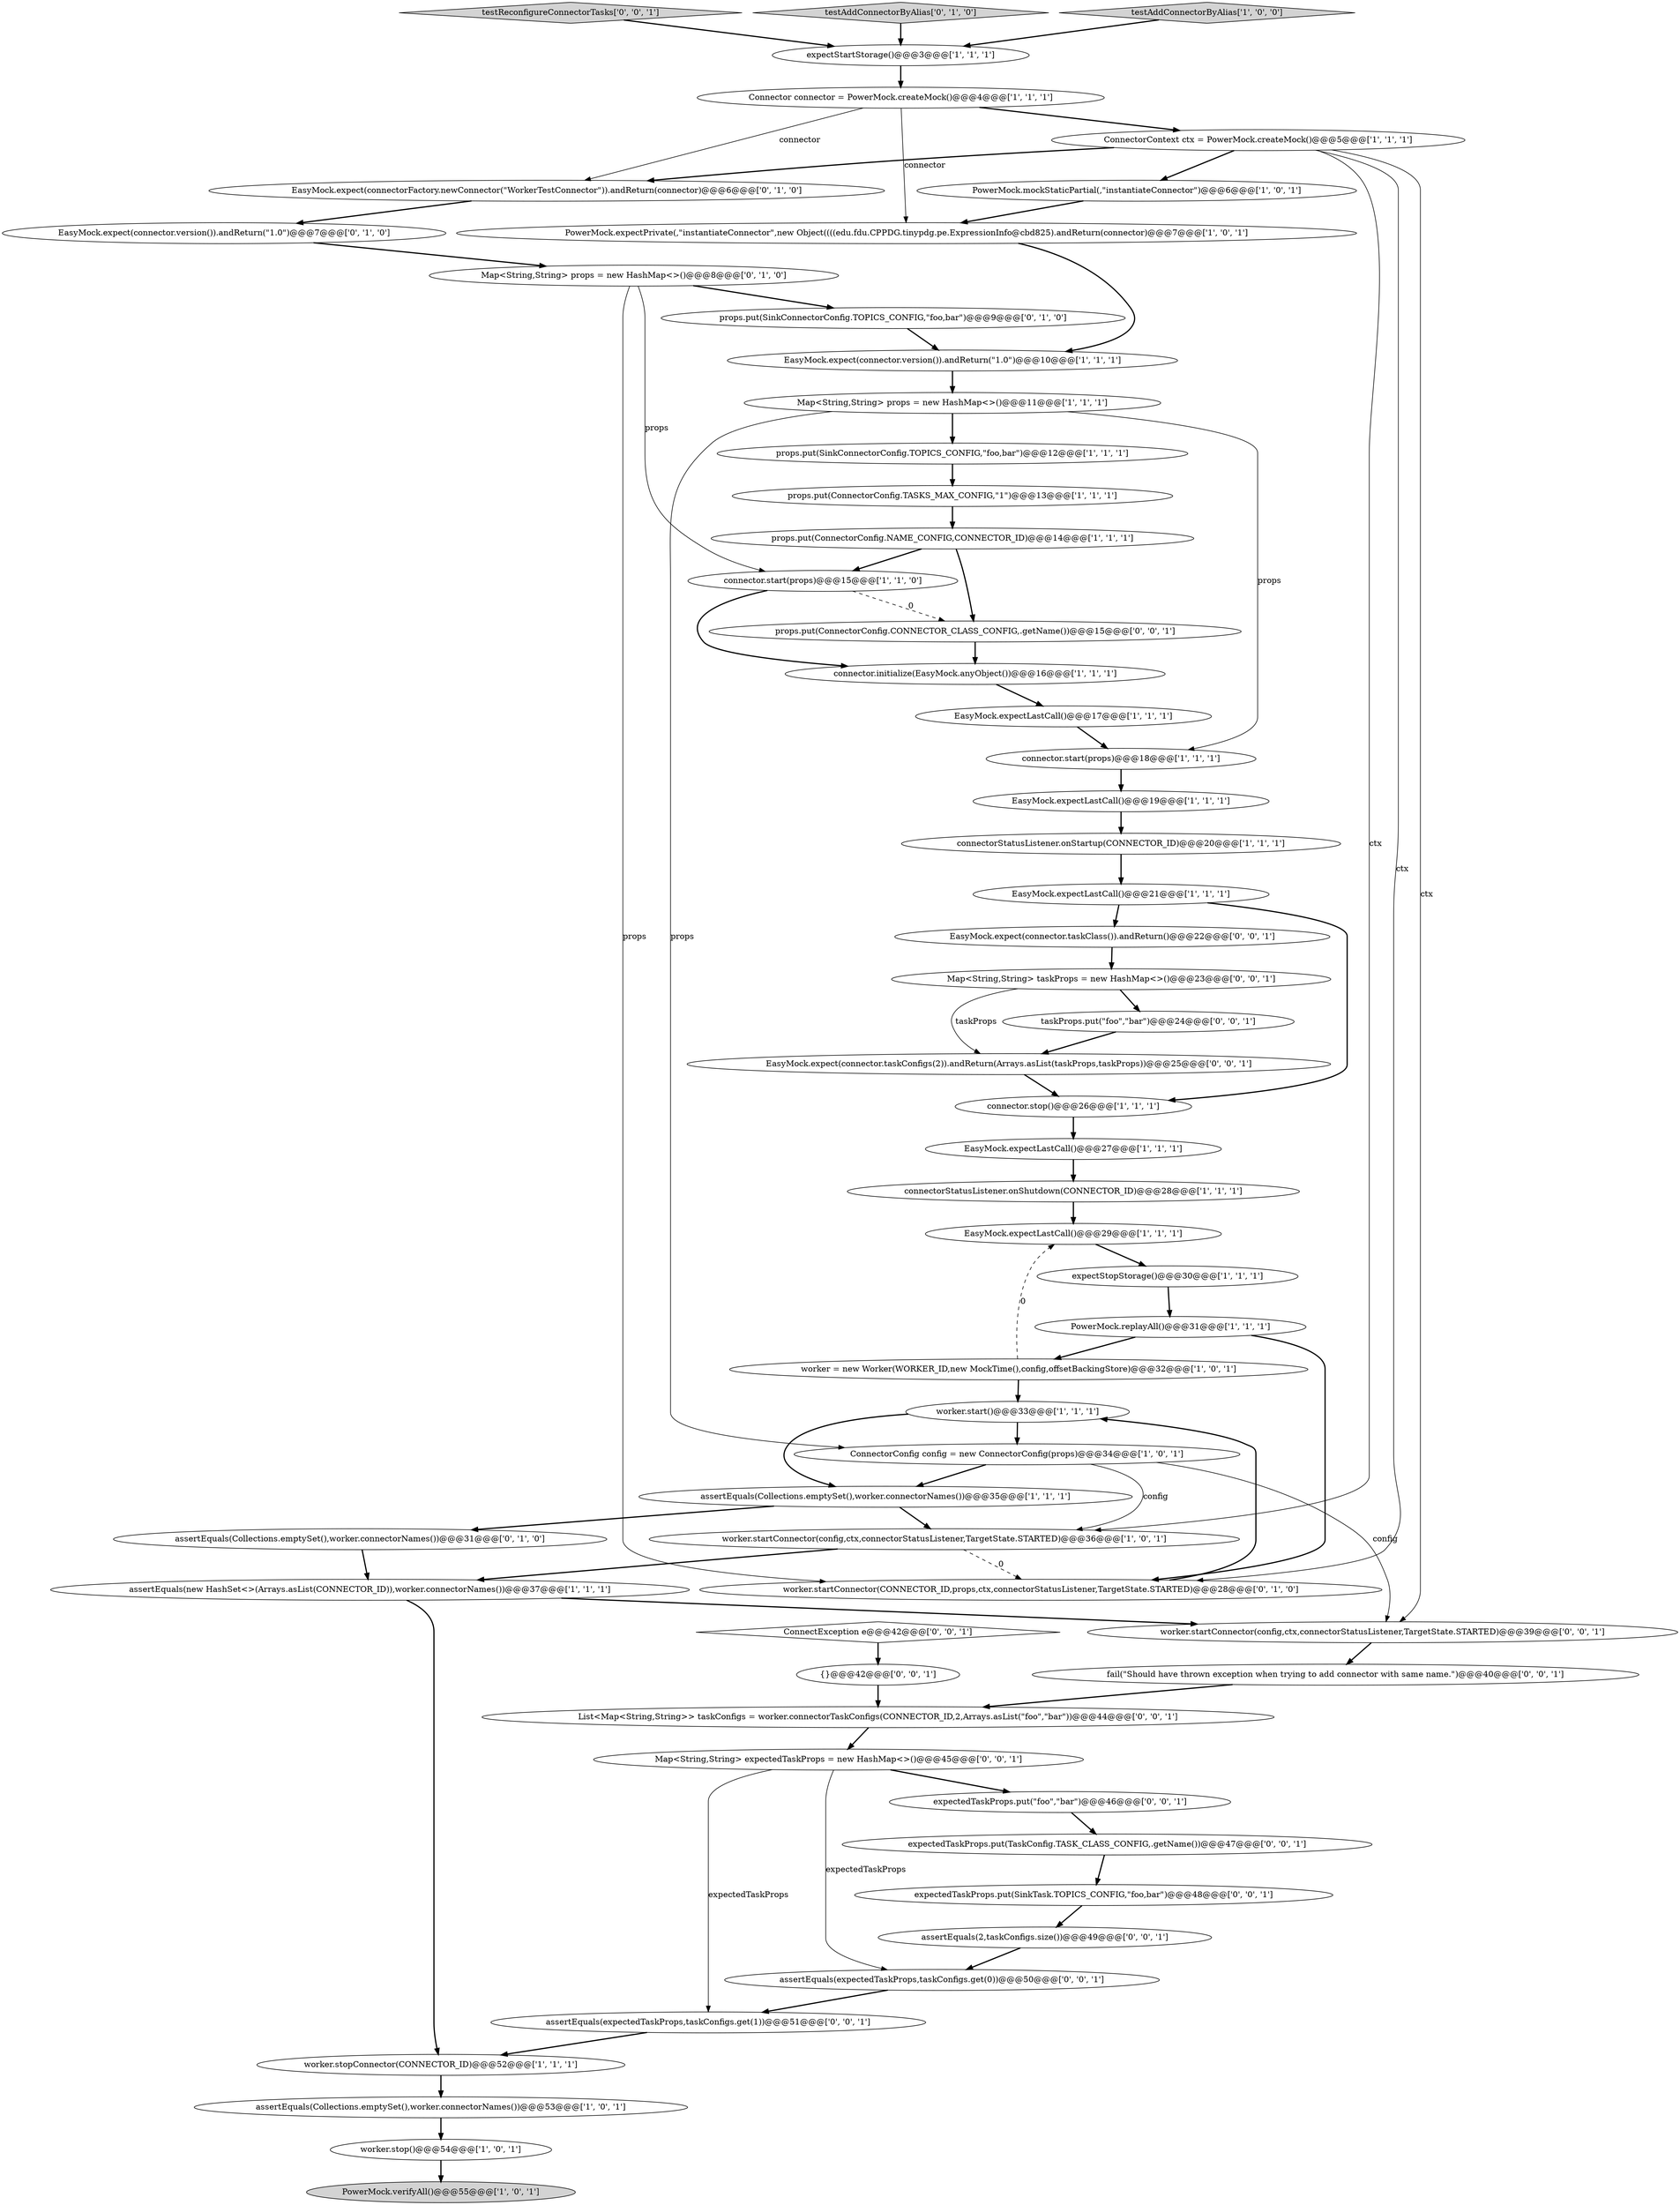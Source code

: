 digraph {
6 [style = filled, label = "connectorStatusListener.onShutdown(CONNECTOR_ID)@@@28@@@['1', '1', '1']", fillcolor = white, shape = ellipse image = "AAA0AAABBB1BBB"];
9 [style = filled, label = "EasyMock.expect(connector.version()).andReturn(\"1.0\")@@@10@@@['1', '1', '1']", fillcolor = white, shape = ellipse image = "AAA0AAABBB1BBB"];
1 [style = filled, label = "connector.start(props)@@@15@@@['1', '1', '0']", fillcolor = white, shape = ellipse image = "AAA0AAABBB1BBB"];
0 [style = filled, label = "connector.initialize(EasyMock.anyObject())@@@16@@@['1', '1', '1']", fillcolor = white, shape = ellipse image = "AAA0AAABBB1BBB"];
17 [style = filled, label = "EasyMock.expectLastCall()@@@29@@@['1', '1', '1']", fillcolor = white, shape = ellipse image = "AAA0AAABBB1BBB"];
26 [style = filled, label = "PowerMock.verifyAll()@@@55@@@['1', '0', '1']", fillcolor = lightgray, shape = ellipse image = "AAA0AAABBB1BBB"];
36 [style = filled, label = "EasyMock.expect(connector.version()).andReturn(\"1.0\")@@@7@@@['0', '1', '0']", fillcolor = white, shape = ellipse image = "AAA0AAABBB2BBB"];
56 [style = filled, label = "Map<String,String> taskProps = new HashMap<>()@@@23@@@['0', '0', '1']", fillcolor = white, shape = ellipse image = "AAA0AAABBB3BBB"];
44 [style = filled, label = "worker.startConnector(config,ctx,connectorStatusListener,TargetState.STARTED)@@@39@@@['0', '0', '1']", fillcolor = white, shape = ellipse image = "AAA0AAABBB3BBB"];
24 [style = filled, label = "Map<String,String> props = new HashMap<>()@@@11@@@['1', '1', '1']", fillcolor = white, shape = ellipse image = "AAA0AAABBB1BBB"];
7 [style = filled, label = "assertEquals(Collections.emptySet(),worker.connectorNames())@@@35@@@['1', '1', '1']", fillcolor = white, shape = ellipse image = "AAA0AAABBB1BBB"];
3 [style = filled, label = "EasyMock.expectLastCall()@@@19@@@['1', '1', '1']", fillcolor = white, shape = ellipse image = "AAA0AAABBB1BBB"];
43 [style = filled, label = "fail(\"Should have thrown exception when trying to add connector with same name.\")@@@40@@@['0', '0', '1']", fillcolor = white, shape = ellipse image = "AAA0AAABBB3BBB"];
46 [style = filled, label = "expectedTaskProps.put(\"foo\",\"bar\")@@@46@@@['0', '0', '1']", fillcolor = white, shape = ellipse image = "AAA0AAABBB3BBB"];
49 [style = filled, label = "taskProps.put(\"foo\",\"bar\")@@@24@@@['0', '0', '1']", fillcolor = white, shape = ellipse image = "AAA0AAABBB3BBB"];
54 [style = filled, label = "List<Map<String,String>> taskConfigs = worker.connectorTaskConfigs(CONNECTOR_ID,2,Arrays.asList(\"foo\",\"bar\"))@@@44@@@['0', '0', '1']", fillcolor = white, shape = ellipse image = "AAA0AAABBB3BBB"];
58 [style = filled, label = "EasyMock.expect(connector.taskConfigs(2)).andReturn(Arrays.asList(taskProps,taskProps))@@@25@@@['0', '0', '1']", fillcolor = white, shape = ellipse image = "AAA0AAABBB3BBB"];
16 [style = filled, label = "props.put(ConnectorConfig.NAME_CONFIG,CONNECTOR_ID)@@@14@@@['1', '1', '1']", fillcolor = white, shape = ellipse image = "AAA0AAABBB1BBB"];
22 [style = filled, label = "PowerMock.replayAll()@@@31@@@['1', '1', '1']", fillcolor = white, shape = ellipse image = "AAA0AAABBB1BBB"];
10 [style = filled, label = "worker = new Worker(WORKER_ID,new MockTime(),config,offsetBackingStore)@@@32@@@['1', '0', '1']", fillcolor = white, shape = ellipse image = "AAA0AAABBB1BBB"];
8 [style = filled, label = "connector.stop()@@@26@@@['1', '1', '1']", fillcolor = white, shape = ellipse image = "AAA0AAABBB1BBB"];
27 [style = filled, label = "EasyMock.expectLastCall()@@@17@@@['1', '1', '1']", fillcolor = white, shape = ellipse image = "AAA0AAABBB1BBB"];
2 [style = filled, label = "worker.start()@@@33@@@['1', '1', '1']", fillcolor = white, shape = ellipse image = "AAA0AAABBB1BBB"];
34 [style = filled, label = "EasyMock.expect(connectorFactory.newConnector(\"WorkerTestConnector\")).andReturn(connector)@@@6@@@['0', '1', '0']", fillcolor = white, shape = ellipse image = "AAA0AAABBB2BBB"];
55 [style = filled, label = "expectedTaskProps.put(SinkTask.TOPICS_CONFIG,\"foo,bar\")@@@48@@@['0', '0', '1']", fillcolor = white, shape = ellipse image = "AAA0AAABBB3BBB"];
51 [style = filled, label = "EasyMock.expect(connector.taskClass()).andReturn()@@@22@@@['0', '0', '1']", fillcolor = white, shape = ellipse image = "AAA0AAABBB3BBB"];
28 [style = filled, label = "Connector connector = PowerMock.createMock()@@@4@@@['1', '1', '1']", fillcolor = white, shape = ellipse image = "AAA0AAABBB1BBB"];
38 [style = filled, label = "props.put(SinkConnectorConfig.TOPICS_CONFIG,\"foo,bar\")@@@9@@@['0', '1', '0']", fillcolor = white, shape = ellipse image = "AAA0AAABBB2BBB"];
42 [style = filled, label = "Map<String,String> expectedTaskProps = new HashMap<>()@@@45@@@['0', '0', '1']", fillcolor = white, shape = ellipse image = "AAA0AAABBB3BBB"];
29 [style = filled, label = "connector.start(props)@@@18@@@['1', '1', '1']", fillcolor = white, shape = ellipse image = "AAA0AAABBB1BBB"];
19 [style = filled, label = "assertEquals(new HashSet<>(Arrays.asList(CONNECTOR_ID)),worker.connectorNames())@@@37@@@['1', '1', '1']", fillcolor = white, shape = ellipse image = "AAA0AAABBB1BBB"];
47 [style = filled, label = "testReconfigureConnectorTasks['0', '0', '1']", fillcolor = lightgray, shape = diamond image = "AAA0AAABBB3BBB"];
12 [style = filled, label = "EasyMock.expectLastCall()@@@21@@@['1', '1', '1']", fillcolor = white, shape = ellipse image = "AAA0AAABBB1BBB"];
4 [style = filled, label = "connectorStatusListener.onStartup(CONNECTOR_ID)@@@20@@@['1', '1', '1']", fillcolor = white, shape = ellipse image = "AAA0AAABBB1BBB"];
39 [style = filled, label = "worker.startConnector(CONNECTOR_ID,props,ctx,connectorStatusListener,TargetState.STARTED)@@@28@@@['0', '1', '0']", fillcolor = white, shape = ellipse image = "AAA1AAABBB2BBB"];
45 [style = filled, label = "assertEquals(expectedTaskProps,taskConfigs.get(0))@@@50@@@['0', '0', '1']", fillcolor = white, shape = ellipse image = "AAA0AAABBB3BBB"];
52 [style = filled, label = "ConnectException e@@@42@@@['0', '0', '1']", fillcolor = white, shape = diamond image = "AAA0AAABBB3BBB"];
5 [style = filled, label = "props.put(SinkConnectorConfig.TOPICS_CONFIG,\"foo,bar\")@@@12@@@['1', '1', '1']", fillcolor = white, shape = ellipse image = "AAA0AAABBB1BBB"];
11 [style = filled, label = "expectStopStorage()@@@30@@@['1', '1', '1']", fillcolor = white, shape = ellipse image = "AAA0AAABBB1BBB"];
31 [style = filled, label = "EasyMock.expectLastCall()@@@27@@@['1', '1', '1']", fillcolor = white, shape = ellipse image = "AAA0AAABBB1BBB"];
53 [style = filled, label = "{}@@@42@@@['0', '0', '1']", fillcolor = white, shape = ellipse image = "AAA0AAABBB3BBB"];
57 [style = filled, label = "expectedTaskProps.put(TaskConfig.TASK_CLASS_CONFIG,.getName())@@@47@@@['0', '0', '1']", fillcolor = white, shape = ellipse image = "AAA0AAABBB3BBB"];
50 [style = filled, label = "assertEquals(expectedTaskProps,taskConfigs.get(1))@@@51@@@['0', '0', '1']", fillcolor = white, shape = ellipse image = "AAA0AAABBB3BBB"];
13 [style = filled, label = "worker.stopConnector(CONNECTOR_ID)@@@52@@@['1', '1', '1']", fillcolor = white, shape = ellipse image = "AAA0AAABBB1BBB"];
18 [style = filled, label = "PowerMock.mockStaticPartial(,\"instantiateConnector\")@@@6@@@['1', '0', '1']", fillcolor = white, shape = ellipse image = "AAA0AAABBB1BBB"];
25 [style = filled, label = "worker.stop()@@@54@@@['1', '0', '1']", fillcolor = white, shape = ellipse image = "AAA0AAABBB1BBB"];
30 [style = filled, label = "assertEquals(Collections.emptySet(),worker.connectorNames())@@@53@@@['1', '0', '1']", fillcolor = white, shape = ellipse image = "AAA0AAABBB1BBB"];
32 [style = filled, label = "worker.startConnector(config,ctx,connectorStatusListener,TargetState.STARTED)@@@36@@@['1', '0', '1']", fillcolor = white, shape = ellipse image = "AAA0AAABBB1BBB"];
23 [style = filled, label = "props.put(ConnectorConfig.TASKS_MAX_CONFIG,\"1\")@@@13@@@['1', '1', '1']", fillcolor = white, shape = ellipse image = "AAA0AAABBB1BBB"];
35 [style = filled, label = "testAddConnectorByAlias['0', '1', '0']", fillcolor = lightgray, shape = diamond image = "AAA0AAABBB2BBB"];
20 [style = filled, label = "PowerMock.expectPrivate(,\"instantiateConnector\",new Object((((edu.fdu.CPPDG.tinypdg.pe.ExpressionInfo@cbd825).andReturn(connector)@@@7@@@['1', '0', '1']", fillcolor = white, shape = ellipse image = "AAA0AAABBB1BBB"];
48 [style = filled, label = "assertEquals(2,taskConfigs.size())@@@49@@@['0', '0', '1']", fillcolor = white, shape = ellipse image = "AAA0AAABBB3BBB"];
41 [style = filled, label = "props.put(ConnectorConfig.CONNECTOR_CLASS_CONFIG,.getName())@@@15@@@['0', '0', '1']", fillcolor = white, shape = ellipse image = "AAA0AAABBB3BBB"];
37 [style = filled, label = "assertEquals(Collections.emptySet(),worker.connectorNames())@@@31@@@['0', '1', '0']", fillcolor = white, shape = ellipse image = "AAA0AAABBB2BBB"];
15 [style = filled, label = "expectStartStorage()@@@3@@@['1', '1', '1']", fillcolor = white, shape = ellipse image = "AAA0AAABBB1BBB"];
21 [style = filled, label = "ConnectorContext ctx = PowerMock.createMock()@@@5@@@['1', '1', '1']", fillcolor = white, shape = ellipse image = "AAA0AAABBB1BBB"];
40 [style = filled, label = "Map<String,String> props = new HashMap<>()@@@8@@@['0', '1', '0']", fillcolor = white, shape = ellipse image = "AAA0AAABBB2BBB"];
33 [style = filled, label = "testAddConnectorByAlias['1', '0', '0']", fillcolor = lightgray, shape = diamond image = "AAA0AAABBB1BBB"];
14 [style = filled, label = "ConnectorConfig config = new ConnectorConfig(props)@@@34@@@['1', '0', '1']", fillcolor = white, shape = ellipse image = "AAA0AAABBB1BBB"];
28->21 [style = bold, label=""];
40->38 [style = bold, label=""];
53->54 [style = bold, label=""];
56->49 [style = bold, label=""];
11->22 [style = bold, label=""];
14->7 [style = bold, label=""];
44->43 [style = bold, label=""];
43->54 [style = bold, label=""];
29->3 [style = bold, label=""];
21->39 [style = solid, label="ctx"];
18->20 [style = bold, label=""];
10->2 [style = bold, label=""];
13->30 [style = bold, label=""];
46->57 [style = bold, label=""];
39->2 [style = bold, label=""];
21->32 [style = solid, label="ctx"];
24->14 [style = solid, label="props"];
16->41 [style = bold, label=""];
50->13 [style = bold, label=""];
42->50 [style = solid, label="expectedTaskProps"];
2->7 [style = bold, label=""];
10->17 [style = dashed, label="0"];
25->26 [style = bold, label=""];
21->44 [style = solid, label="ctx"];
23->16 [style = bold, label=""];
19->44 [style = bold, label=""];
34->36 [style = bold, label=""];
41->0 [style = bold, label=""];
6->17 [style = bold, label=""];
8->31 [style = bold, label=""];
30->25 [style = bold, label=""];
32->39 [style = dashed, label="0"];
47->15 [style = bold, label=""];
19->13 [style = bold, label=""];
38->9 [style = bold, label=""];
55->48 [style = bold, label=""];
27->29 [style = bold, label=""];
40->1 [style = solid, label="props"];
15->28 [style = bold, label=""];
0->27 [style = bold, label=""];
12->51 [style = bold, label=""];
7->32 [style = bold, label=""];
9->24 [style = bold, label=""];
37->19 [style = bold, label=""];
28->20 [style = solid, label="connector"];
28->34 [style = solid, label="connector"];
16->1 [style = bold, label=""];
1->41 [style = dashed, label="0"];
7->37 [style = bold, label=""];
31->6 [style = bold, label=""];
33->15 [style = bold, label=""];
21->18 [style = bold, label=""];
5->23 [style = bold, label=""];
22->39 [style = bold, label=""];
54->42 [style = bold, label=""];
48->45 [style = bold, label=""];
24->29 [style = solid, label="props"];
4->12 [style = bold, label=""];
35->15 [style = bold, label=""];
17->11 [style = bold, label=""];
42->46 [style = bold, label=""];
42->45 [style = solid, label="expectedTaskProps"];
21->34 [style = bold, label=""];
49->58 [style = bold, label=""];
14->44 [style = solid, label="config"];
2->14 [style = bold, label=""];
56->58 [style = solid, label="taskProps"];
57->55 [style = bold, label=""];
20->9 [style = bold, label=""];
51->56 [style = bold, label=""];
58->8 [style = bold, label=""];
52->53 [style = bold, label=""];
45->50 [style = bold, label=""];
24->5 [style = bold, label=""];
36->40 [style = bold, label=""];
12->8 [style = bold, label=""];
22->10 [style = bold, label=""];
3->4 [style = bold, label=""];
32->19 [style = bold, label=""];
40->39 [style = solid, label="props"];
1->0 [style = bold, label=""];
14->32 [style = solid, label="config"];
}
